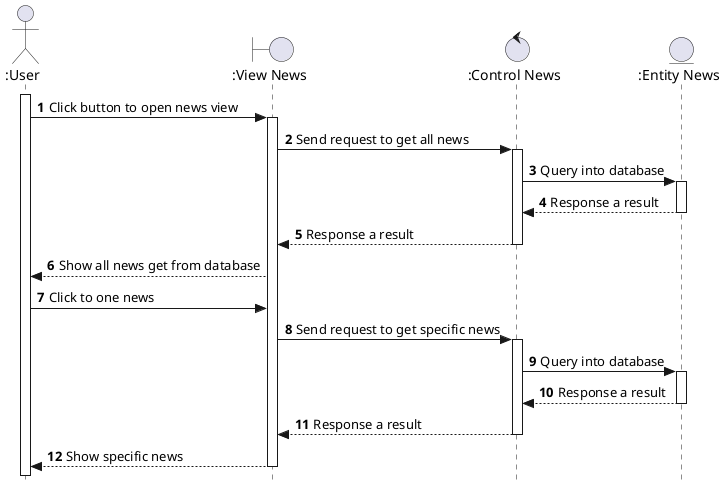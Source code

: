 @startuml

autonumber
actor ":User" as User
boundary ":View News" as ClientApp
control ":Control News" as Control
entity ":Entity News" as Entity

activate User
User -> ClientApp: Click button to open news view
activate ClientApp
ClientApp -> Control: Send request to get all news
activate Control
Control -> Entity: Query into database
activate Entity
Entity --> Control: Response a result
deactivate Entity
Control --> ClientApp: Response a result
deactivate Control
ClientApp --> User: Show all news get from database

User -> ClientApp: Click to one news
ClientApp -> Control: Send request to get specific news
activate Control
Control -> Entity: Query into database
activate Entity
Entity --> Control: Response a result
deactivate Entity
Control --> ClientApp: Response a result
deactivate Control
ClientApp --> User: Show specific news
deactivate ClientApp

skinparam style strictuml

@enduml
